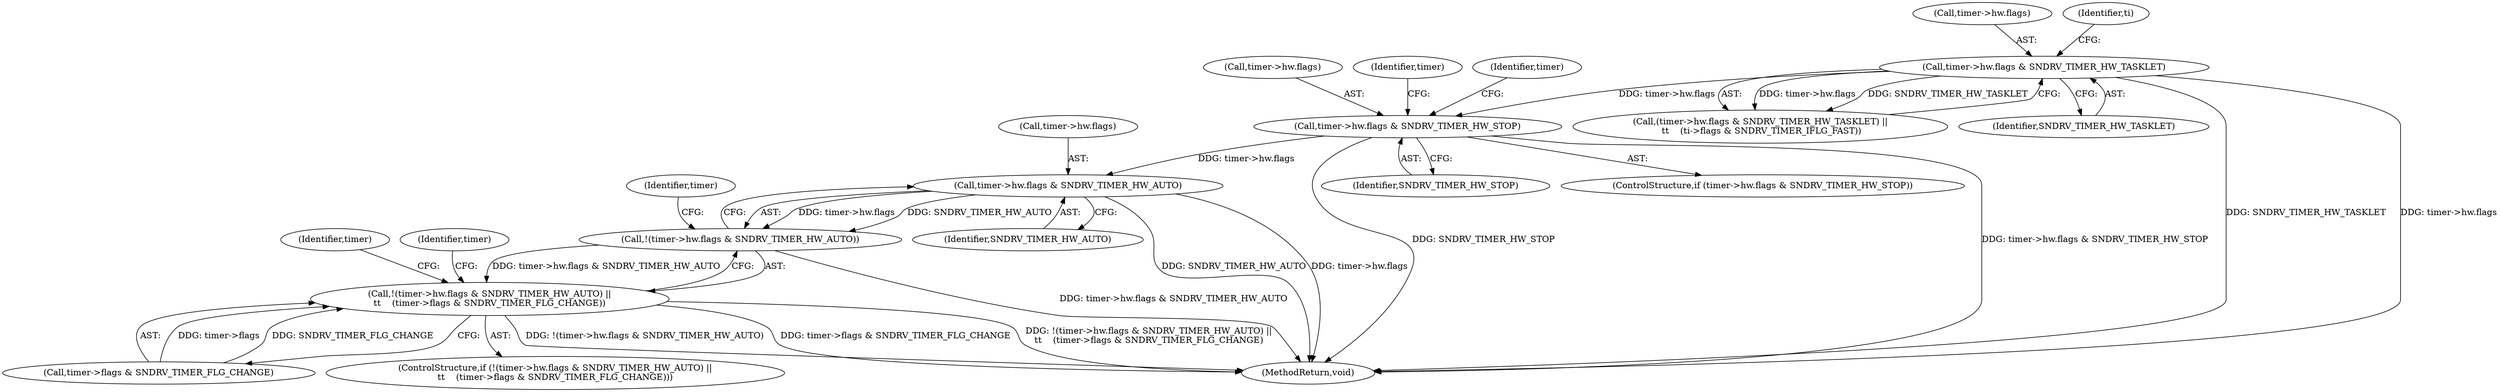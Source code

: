 digraph "0_linux_ee8413b01045c74340aa13ad5bdf905de32be736@pointer" {
"1000324" [label="(Call,timer->hw.flags & SNDRV_TIMER_HW_AUTO)"];
"1000306" [label="(Call,timer->hw.flags & SNDRV_TIMER_HW_STOP)"];
"1000227" [label="(Call,timer->hw.flags & SNDRV_TIMER_HW_TASKLET)"];
"1000323" [label="(Call,!(timer->hw.flags & SNDRV_TIMER_HW_AUTO))"];
"1000322" [label="(Call,!(timer->hw.flags & SNDRV_TIMER_HW_AUTO) ||\n\t\t    (timer->flags & SNDRV_TIMER_FLG_CHANGE))"];
"1000339" [label="(Identifier,timer)"];
"1000226" [label="(Call,(timer->hw.flags & SNDRV_TIMER_HW_TASKLET) ||\n \t\t    (ti->flags & SNDRV_TIMER_IFLG_FAST))"];
"1000233" [label="(Identifier,SNDRV_TIMER_HW_TASKLET)"];
"1000323" [label="(Call,!(timer->hw.flags & SNDRV_TIMER_HW_AUTO))"];
"1000330" [label="(Identifier,SNDRV_TIMER_HW_AUTO)"];
"1000306" [label="(Call,timer->hw.flags & SNDRV_TIMER_HW_STOP)"];
"1000333" [label="(Identifier,timer)"];
"1000331" [label="(Call,timer->flags & SNDRV_TIMER_FLG_CHANGE)"];
"1000307" [label="(Call,timer->hw.flags)"];
"1000321" [label="(ControlStructure,if (!(timer->hw.flags & SNDRV_TIMER_HW_AUTO) ||\n\t\t    (timer->flags & SNDRV_TIMER_FLG_CHANGE)))"];
"1000312" [label="(Identifier,SNDRV_TIMER_HW_STOP)"];
"1000322" [label="(Call,!(timer->hw.flags & SNDRV_TIMER_HW_AUTO) ||\n\t\t    (timer->flags & SNDRV_TIMER_FLG_CHANGE))"];
"1000424" [label="(MethodReturn,void)"];
"1000228" [label="(Call,timer->hw.flags)"];
"1000315" [label="(Identifier,timer)"];
"1000325" [label="(Call,timer->hw.flags)"];
"1000327" [label="(Identifier,timer)"];
"1000227" [label="(Call,timer->hw.flags & SNDRV_TIMER_HW_TASKLET)"];
"1000305" [label="(ControlStructure,if (timer->hw.flags & SNDRV_TIMER_HW_STOP))"];
"1000236" [label="(Identifier,ti)"];
"1000324" [label="(Call,timer->hw.flags & SNDRV_TIMER_HW_AUTO)"];
"1000353" [label="(Identifier,timer)"];
"1000324" -> "1000323"  [label="AST: "];
"1000324" -> "1000330"  [label="CFG: "];
"1000325" -> "1000324"  [label="AST: "];
"1000330" -> "1000324"  [label="AST: "];
"1000323" -> "1000324"  [label="CFG: "];
"1000324" -> "1000424"  [label="DDG: SNDRV_TIMER_HW_AUTO"];
"1000324" -> "1000424"  [label="DDG: timer->hw.flags"];
"1000324" -> "1000323"  [label="DDG: timer->hw.flags"];
"1000324" -> "1000323"  [label="DDG: SNDRV_TIMER_HW_AUTO"];
"1000306" -> "1000324"  [label="DDG: timer->hw.flags"];
"1000306" -> "1000305"  [label="AST: "];
"1000306" -> "1000312"  [label="CFG: "];
"1000307" -> "1000306"  [label="AST: "];
"1000312" -> "1000306"  [label="AST: "];
"1000315" -> "1000306"  [label="CFG: "];
"1000327" -> "1000306"  [label="CFG: "];
"1000306" -> "1000424"  [label="DDG: SNDRV_TIMER_HW_STOP"];
"1000306" -> "1000424"  [label="DDG: timer->hw.flags & SNDRV_TIMER_HW_STOP"];
"1000227" -> "1000306"  [label="DDG: timer->hw.flags"];
"1000227" -> "1000226"  [label="AST: "];
"1000227" -> "1000233"  [label="CFG: "];
"1000228" -> "1000227"  [label="AST: "];
"1000233" -> "1000227"  [label="AST: "];
"1000236" -> "1000227"  [label="CFG: "];
"1000226" -> "1000227"  [label="CFG: "];
"1000227" -> "1000424"  [label="DDG: SNDRV_TIMER_HW_TASKLET"];
"1000227" -> "1000424"  [label="DDG: timer->hw.flags"];
"1000227" -> "1000226"  [label="DDG: timer->hw.flags"];
"1000227" -> "1000226"  [label="DDG: SNDRV_TIMER_HW_TASKLET"];
"1000323" -> "1000322"  [label="AST: "];
"1000333" -> "1000323"  [label="CFG: "];
"1000322" -> "1000323"  [label="CFG: "];
"1000323" -> "1000424"  [label="DDG: timer->hw.flags & SNDRV_TIMER_HW_AUTO"];
"1000323" -> "1000322"  [label="DDG: timer->hw.flags & SNDRV_TIMER_HW_AUTO"];
"1000322" -> "1000321"  [label="AST: "];
"1000322" -> "1000331"  [label="CFG: "];
"1000331" -> "1000322"  [label="AST: "];
"1000339" -> "1000322"  [label="CFG: "];
"1000353" -> "1000322"  [label="CFG: "];
"1000322" -> "1000424"  [label="DDG: timer->flags & SNDRV_TIMER_FLG_CHANGE"];
"1000322" -> "1000424"  [label="DDG: !(timer->hw.flags & SNDRV_TIMER_HW_AUTO) ||\n\t\t    (timer->flags & SNDRV_TIMER_FLG_CHANGE)"];
"1000322" -> "1000424"  [label="DDG: !(timer->hw.flags & SNDRV_TIMER_HW_AUTO)"];
"1000331" -> "1000322"  [label="DDG: timer->flags"];
"1000331" -> "1000322"  [label="DDG: SNDRV_TIMER_FLG_CHANGE"];
}

